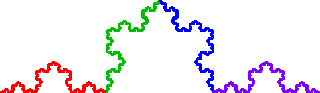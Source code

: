 settings.tex="pdflatex";

texpreamble("\usepackage{amsmath}
\usepackage{amsthm,amssymb}
\usepackage{mathpazo}
\usepackage[svgnames]{xcolor}
");
import graph;

size(160);


transform S=scale(1/3);
transform T=shift((1/3,0))*rotate(60)*S;
transform U=shift((1/2,sqrt(3)/6))*rotate(-60)*S;
transform V=shift((2/3,0))*S;

path[] P={(0,0)--(1,0)};
//path[] Q={(0,0)--(1,1)--(1,0)};



int N=6;


for(int i=1; i<=N; ++i){
	P.push(S*P[i-1]--T*P[i-1]--U*P[i-1]--V*P[i-1]);
}

//for(int i=1; i<=N; ++i){
//	Q.push(S*Q[i-1]--T*Q[i-1]--U*Q[i-1]--V*Q[i-1]);
//}

//draw(P[6]);
//draw(Q[0]);

draw(S*P[5],red);
draw(T*P[5],heavygreen);
draw(U*P[5],blue);
draw(V*P[5],purple);